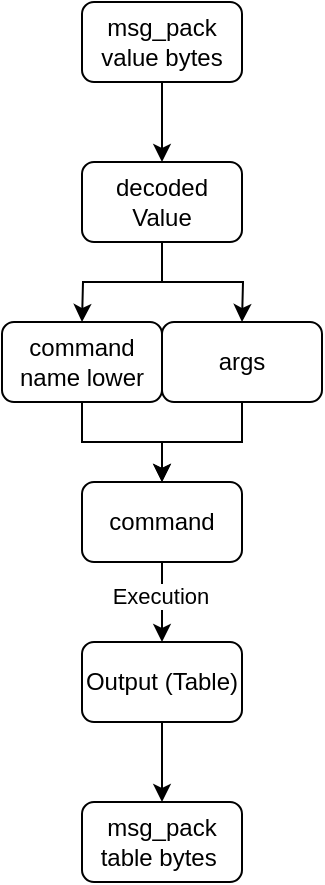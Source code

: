 <mxfile version="28.2.5">
  <diagram name="Page-1" id="YQJsHJiKSNHMbeGjBdy-">
    <mxGraphModel dx="1317" dy="878" grid="1" gridSize="10" guides="1" tooltips="1" connect="1" arrows="1" fold="1" page="1" pageScale="1" pageWidth="850" pageHeight="1100" math="0" shadow="0">
      <root>
        <mxCell id="0" />
        <mxCell id="1" parent="0" />
        <mxCell id="XcLZdKaAunFOOS6uF0gg-4" style="edgeStyle=orthogonalEdgeStyle;rounded=0;orthogonalLoop=1;jettySize=auto;html=1;" edge="1" parent="1" source="XcLZdKaAunFOOS6uF0gg-3">
          <mxGeometry relative="1" as="geometry">
            <mxPoint x="120.0" y="120" as="targetPoint" />
          </mxGeometry>
        </mxCell>
        <mxCell id="XcLZdKaAunFOOS6uF0gg-3" value="msg_pack value bytes" style="rounded=1;whiteSpace=wrap;html=1;" vertex="1" parent="1">
          <mxGeometry x="80" y="40" width="80" height="40" as="geometry" />
        </mxCell>
        <mxCell id="XcLZdKaAunFOOS6uF0gg-7" style="edgeStyle=orthogonalEdgeStyle;rounded=0;orthogonalLoop=1;jettySize=auto;html=1;" edge="1" parent="1" source="XcLZdKaAunFOOS6uF0gg-5">
          <mxGeometry relative="1" as="geometry">
            <mxPoint x="80" y="200" as="targetPoint" />
          </mxGeometry>
        </mxCell>
        <mxCell id="XcLZdKaAunFOOS6uF0gg-8" style="edgeStyle=orthogonalEdgeStyle;rounded=0;orthogonalLoop=1;jettySize=auto;html=1;" edge="1" parent="1" source="XcLZdKaAunFOOS6uF0gg-5">
          <mxGeometry relative="1" as="geometry">
            <mxPoint x="160" y="200" as="targetPoint" />
          </mxGeometry>
        </mxCell>
        <mxCell id="XcLZdKaAunFOOS6uF0gg-5" value="decoded Value" style="rounded=1;whiteSpace=wrap;html=1;" vertex="1" parent="1">
          <mxGeometry x="80" y="120" width="80" height="40" as="geometry" />
        </mxCell>
        <mxCell id="XcLZdKaAunFOOS6uF0gg-12" style="edgeStyle=orthogonalEdgeStyle;rounded=0;orthogonalLoop=1;jettySize=auto;html=1;entryX=0.5;entryY=0;entryDx=0;entryDy=0;" edge="1" parent="1" source="XcLZdKaAunFOOS6uF0gg-9" target="XcLZdKaAunFOOS6uF0gg-11">
          <mxGeometry relative="1" as="geometry" />
        </mxCell>
        <mxCell id="XcLZdKaAunFOOS6uF0gg-9" value="command name lower" style="rounded=1;whiteSpace=wrap;html=1;" vertex="1" parent="1">
          <mxGeometry x="40" y="200" width="80" height="40" as="geometry" />
        </mxCell>
        <mxCell id="XcLZdKaAunFOOS6uF0gg-13" style="edgeStyle=orthogonalEdgeStyle;rounded=0;orthogonalLoop=1;jettySize=auto;html=1;entryX=0.5;entryY=0;entryDx=0;entryDy=0;" edge="1" parent="1" source="XcLZdKaAunFOOS6uF0gg-10" target="XcLZdKaAunFOOS6uF0gg-11">
          <mxGeometry relative="1" as="geometry" />
        </mxCell>
        <mxCell id="XcLZdKaAunFOOS6uF0gg-10" value="args" style="rounded=1;whiteSpace=wrap;html=1;" vertex="1" parent="1">
          <mxGeometry x="120" y="200" width="80" height="40" as="geometry" />
        </mxCell>
        <mxCell id="XcLZdKaAunFOOS6uF0gg-15" style="edgeStyle=orthogonalEdgeStyle;rounded=0;orthogonalLoop=1;jettySize=auto;html=1;" edge="1" parent="1" source="XcLZdKaAunFOOS6uF0gg-11">
          <mxGeometry relative="1" as="geometry">
            <mxPoint x="120.0" y="360" as="targetPoint" />
          </mxGeometry>
        </mxCell>
        <mxCell id="XcLZdKaAunFOOS6uF0gg-16" value="Execution" style="edgeLabel;html=1;align=center;verticalAlign=middle;resizable=0;points=[];" vertex="1" connectable="0" parent="XcLZdKaAunFOOS6uF0gg-15">
          <mxGeometry x="-0.192" y="-1" relative="1" as="geometry">
            <mxPoint as="offset" />
          </mxGeometry>
        </mxCell>
        <mxCell id="XcLZdKaAunFOOS6uF0gg-11" value="command" style="rounded=1;whiteSpace=wrap;html=1;" vertex="1" parent="1">
          <mxGeometry x="80" y="280" width="80" height="40" as="geometry" />
        </mxCell>
        <mxCell id="XcLZdKaAunFOOS6uF0gg-18" style="edgeStyle=orthogonalEdgeStyle;rounded=0;orthogonalLoop=1;jettySize=auto;html=1;" edge="1" parent="1" source="XcLZdKaAunFOOS6uF0gg-17">
          <mxGeometry relative="1" as="geometry">
            <mxPoint x="120.0" y="440" as="targetPoint" />
          </mxGeometry>
        </mxCell>
        <mxCell id="XcLZdKaAunFOOS6uF0gg-17" value="Output (Table)" style="rounded=1;whiteSpace=wrap;html=1;" vertex="1" parent="1">
          <mxGeometry x="80" y="360" width="80" height="40" as="geometry" />
        </mxCell>
        <mxCell id="XcLZdKaAunFOOS6uF0gg-19" value="msg_pack table bytes&amp;nbsp;" style="rounded=1;whiteSpace=wrap;html=1;" vertex="1" parent="1">
          <mxGeometry x="80" y="440" width="80" height="40" as="geometry" />
        </mxCell>
      </root>
    </mxGraphModel>
  </diagram>
</mxfile>
